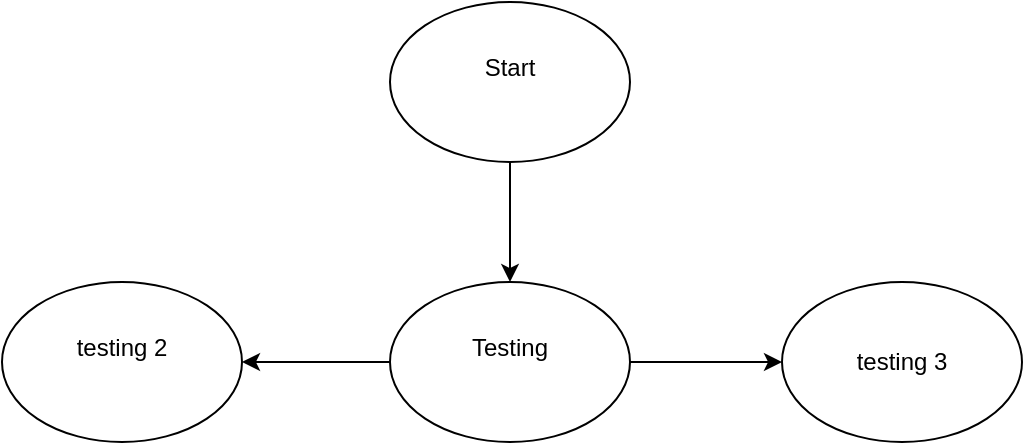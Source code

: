 <mxfile version="24.7.17">
  <diagram name="Sida-1" id="GuQe-Khkk47jGNaTGUm2">
    <mxGraphModel dx="2074" dy="1184" grid="1" gridSize="10" guides="1" tooltips="1" connect="1" arrows="1" fold="1" page="1" pageScale="1" pageWidth="827" pageHeight="1169" math="0" shadow="0">
      <root>
        <mxCell id="0" />
        <mxCell id="1" parent="0" />
        <mxCell id="wgi8--ShAoJELwSdXpG3-2" style="edgeStyle=orthogonalEdgeStyle;rounded=0;orthogonalLoop=1;jettySize=auto;html=1;exitX=0.5;exitY=1;exitDx=0;exitDy=0;" edge="1" parent="1" source="wgi8--ShAoJELwSdXpG3-1">
          <mxGeometry relative="1" as="geometry">
            <mxPoint x="414" y="230" as="targetPoint" />
          </mxGeometry>
        </mxCell>
        <mxCell id="wgi8--ShAoJELwSdXpG3-1" value="Start&lt;div&gt;&lt;br&gt;&lt;/div&gt;" style="ellipse;whiteSpace=wrap;html=1;" vertex="1" parent="1">
          <mxGeometry x="354" y="90" width="120" height="80" as="geometry" />
        </mxCell>
        <mxCell id="wgi8--ShAoJELwSdXpG3-6" style="edgeStyle=orthogonalEdgeStyle;rounded=0;orthogonalLoop=1;jettySize=auto;html=1;exitX=1;exitY=0.5;exitDx=0;exitDy=0;entryX=0;entryY=0.5;entryDx=0;entryDy=0;" edge="1" parent="1" source="wgi8--ShAoJELwSdXpG3-3" target="wgi8--ShAoJELwSdXpG3-5">
          <mxGeometry relative="1" as="geometry" />
        </mxCell>
        <mxCell id="wgi8--ShAoJELwSdXpG3-7" style="edgeStyle=orthogonalEdgeStyle;rounded=0;orthogonalLoop=1;jettySize=auto;html=1;exitX=0;exitY=0.5;exitDx=0;exitDy=0;entryX=1;entryY=0.5;entryDx=0;entryDy=0;" edge="1" parent="1" source="wgi8--ShAoJELwSdXpG3-3" target="wgi8--ShAoJELwSdXpG3-4">
          <mxGeometry relative="1" as="geometry">
            <mxPoint x="290" y="270" as="targetPoint" />
          </mxGeometry>
        </mxCell>
        <mxCell id="wgi8--ShAoJELwSdXpG3-3" value="Testing&lt;div&gt;&lt;br&gt;&lt;/div&gt;" style="ellipse;whiteSpace=wrap;html=1;" vertex="1" parent="1">
          <mxGeometry x="354" y="230" width="120" height="80" as="geometry" />
        </mxCell>
        <mxCell id="wgi8--ShAoJELwSdXpG3-4" value="testing 2&lt;div&gt;&lt;br&gt;&lt;/div&gt;" style="ellipse;whiteSpace=wrap;html=1;" vertex="1" parent="1">
          <mxGeometry x="160" y="230" width="120" height="80" as="geometry" />
        </mxCell>
        <mxCell id="wgi8--ShAoJELwSdXpG3-5" value="testing 3" style="ellipse;whiteSpace=wrap;html=1;" vertex="1" parent="1">
          <mxGeometry x="550" y="230" width="120" height="80" as="geometry" />
        </mxCell>
      </root>
    </mxGraphModel>
  </diagram>
</mxfile>
